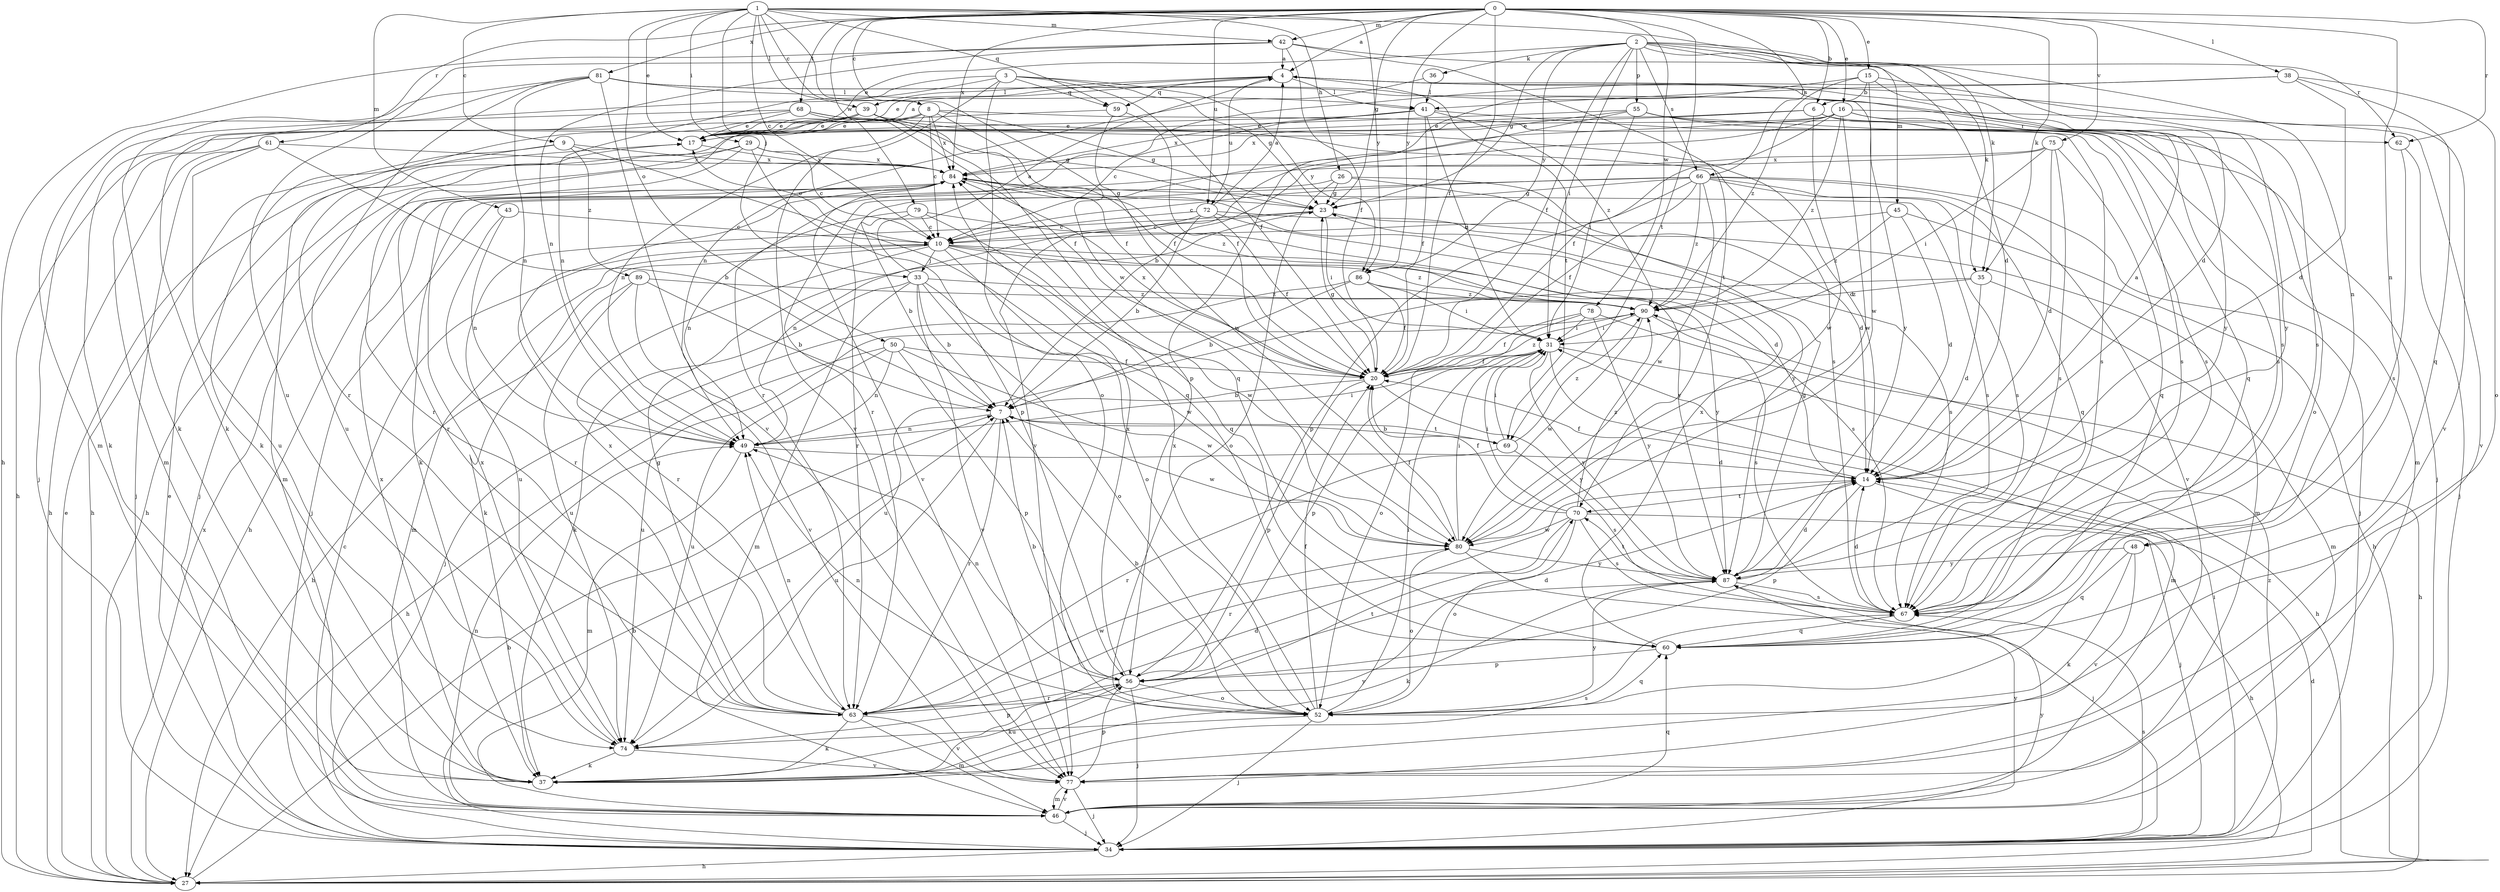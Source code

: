 strict digraph  {
0;
1;
2;
3;
4;
6;
7;
8;
9;
10;
14;
15;
16;
17;
20;
23;
26;
27;
29;
31;
33;
34;
35;
36;
37;
38;
39;
41;
42;
43;
45;
46;
48;
49;
50;
52;
55;
56;
59;
60;
61;
62;
63;
66;
67;
68;
69;
70;
72;
74;
75;
77;
78;
79;
80;
81;
84;
86;
87;
89;
90;
0 -> 4  [label=a];
0 -> 6  [label=b];
0 -> 8  [label=c];
0 -> 15  [label=e];
0 -> 16  [label=e];
0 -> 20  [label=f];
0 -> 23  [label=g];
0 -> 35  [label=k];
0 -> 38  [label=l];
0 -> 42  [label=m];
0 -> 48  [label=n];
0 -> 61  [label=r];
0 -> 62  [label=r];
0 -> 66  [label=s];
0 -> 68  [label=t];
0 -> 69  [label=t];
0 -> 72  [label=u];
0 -> 75  [label=v];
0 -> 78  [label=w];
0 -> 79  [label=w];
0 -> 81  [label=x];
0 -> 84  [label=x];
0 -> 86  [label=y];
1 -> 8  [label=c];
1 -> 9  [label=c];
1 -> 10  [label=c];
1 -> 17  [label=e];
1 -> 26  [label=h];
1 -> 29  [label=i];
1 -> 33  [label=j];
1 -> 35  [label=k];
1 -> 39  [label=l];
1 -> 42  [label=m];
1 -> 43  [label=m];
1 -> 50  [label=o];
1 -> 59  [label=q];
1 -> 80  [label=w];
1 -> 86  [label=y];
2 -> 14  [label=d];
2 -> 17  [label=e];
2 -> 20  [label=f];
2 -> 23  [label=g];
2 -> 31  [label=i];
2 -> 35  [label=k];
2 -> 36  [label=k];
2 -> 45  [label=m];
2 -> 48  [label=n];
2 -> 55  [label=p];
2 -> 62  [label=r];
2 -> 66  [label=s];
2 -> 86  [label=y];
3 -> 20  [label=f];
3 -> 23  [label=g];
3 -> 37  [label=k];
3 -> 49  [label=n];
3 -> 52  [label=o];
3 -> 59  [label=q];
3 -> 77  [label=v];
3 -> 86  [label=y];
4 -> 17  [label=e];
4 -> 39  [label=l];
4 -> 41  [label=l];
4 -> 59  [label=q];
4 -> 69  [label=t];
4 -> 72  [label=u];
4 -> 77  [label=v];
4 -> 87  [label=y];
6 -> 17  [label=e];
6 -> 60  [label=q];
6 -> 62  [label=r];
6 -> 74  [label=u];
6 -> 80  [label=w];
7 -> 49  [label=n];
7 -> 63  [label=r];
7 -> 69  [label=t];
7 -> 74  [label=u];
7 -> 80  [label=w];
8 -> 10  [label=c];
8 -> 17  [label=e];
8 -> 20  [label=f];
8 -> 23  [label=g];
8 -> 46  [label=m];
8 -> 49  [label=n];
8 -> 63  [label=r];
8 -> 67  [label=s];
8 -> 84  [label=x];
9 -> 27  [label=h];
9 -> 46  [label=m];
9 -> 60  [label=q];
9 -> 84  [label=x];
9 -> 89  [label=z];
10 -> 17  [label=e];
10 -> 33  [label=j];
10 -> 37  [label=k];
10 -> 46  [label=m];
10 -> 52  [label=o];
10 -> 63  [label=r];
10 -> 67  [label=s];
10 -> 80  [label=w];
10 -> 87  [label=y];
10 -> 90  [label=z];
14 -> 4  [label=a];
14 -> 20  [label=f];
14 -> 34  [label=j];
14 -> 56  [label=p];
14 -> 70  [label=t];
15 -> 6  [label=b];
15 -> 56  [label=p];
15 -> 67  [label=s];
15 -> 80  [label=w];
15 -> 87  [label=y];
15 -> 90  [label=z];
16 -> 7  [label=b];
16 -> 17  [label=e];
16 -> 20  [label=f];
16 -> 52  [label=o];
16 -> 63  [label=r];
16 -> 67  [label=s];
16 -> 77  [label=v];
16 -> 80  [label=w];
16 -> 90  [label=z];
17 -> 4  [label=a];
17 -> 84  [label=x];
20 -> 7  [label=b];
20 -> 23  [label=g];
20 -> 56  [label=p];
20 -> 84  [label=x];
20 -> 87  [label=y];
20 -> 90  [label=z];
23 -> 10  [label=c];
23 -> 31  [label=i];
23 -> 67  [label=s];
23 -> 74  [label=u];
26 -> 14  [label=d];
26 -> 23  [label=g];
26 -> 34  [label=j];
26 -> 52  [label=o];
26 -> 87  [label=y];
27 -> 7  [label=b];
27 -> 14  [label=d];
27 -> 17  [label=e];
27 -> 84  [label=x];
29 -> 10  [label=c];
29 -> 27  [label=h];
29 -> 34  [label=j];
29 -> 56  [label=p];
29 -> 63  [label=r];
29 -> 84  [label=x];
31 -> 20  [label=f];
31 -> 27  [label=h];
31 -> 46  [label=m];
31 -> 56  [label=p];
31 -> 87  [label=y];
33 -> 4  [label=a];
33 -> 7  [label=b];
33 -> 37  [label=k];
33 -> 46  [label=m];
33 -> 52  [label=o];
33 -> 77  [label=v];
33 -> 80  [label=w];
33 -> 90  [label=z];
34 -> 7  [label=b];
34 -> 10  [label=c];
34 -> 17  [label=e];
34 -> 27  [label=h];
34 -> 31  [label=i];
34 -> 67  [label=s];
34 -> 87  [label=y];
34 -> 90  [label=z];
35 -> 14  [label=d];
35 -> 46  [label=m];
35 -> 74  [label=u];
35 -> 90  [label=z];
36 -> 41  [label=l];
36 -> 49  [label=n];
37 -> 14  [label=d];
37 -> 67  [label=s];
37 -> 84  [label=x];
37 -> 87  [label=y];
38 -> 14  [label=d];
38 -> 41  [label=l];
38 -> 52  [label=o];
38 -> 60  [label=q];
38 -> 63  [label=r];
39 -> 14  [label=d];
39 -> 17  [label=e];
39 -> 20  [label=f];
39 -> 27  [label=h];
39 -> 37  [label=k];
39 -> 60  [label=q];
41 -> 10  [label=c];
41 -> 17  [label=e];
41 -> 20  [label=f];
41 -> 31  [label=i];
41 -> 67  [label=s];
41 -> 84  [label=x];
41 -> 90  [label=z];
42 -> 4  [label=a];
42 -> 14  [label=d];
42 -> 20  [label=f];
42 -> 27  [label=h];
42 -> 49  [label=n];
42 -> 70  [label=t];
42 -> 74  [label=u];
43 -> 10  [label=c];
43 -> 49  [label=n];
43 -> 63  [label=r];
45 -> 10  [label=c];
45 -> 14  [label=d];
45 -> 27  [label=h];
45 -> 90  [label=z];
46 -> 34  [label=j];
46 -> 49  [label=n];
46 -> 60  [label=q];
46 -> 77  [label=v];
46 -> 87  [label=y];
48 -> 37  [label=k];
48 -> 60  [label=q];
48 -> 77  [label=v];
48 -> 87  [label=y];
49 -> 14  [label=d];
49 -> 31  [label=i];
49 -> 46  [label=m];
50 -> 20  [label=f];
50 -> 27  [label=h];
50 -> 49  [label=n];
50 -> 56  [label=p];
50 -> 74  [label=u];
50 -> 80  [label=w];
52 -> 7  [label=b];
52 -> 20  [label=f];
52 -> 31  [label=i];
52 -> 34  [label=j];
52 -> 49  [label=n];
52 -> 60  [label=q];
52 -> 74  [label=u];
52 -> 84  [label=x];
52 -> 87  [label=y];
55 -> 17  [label=e];
55 -> 31  [label=i];
55 -> 34  [label=j];
55 -> 46  [label=m];
55 -> 67  [label=s];
55 -> 77  [label=v];
55 -> 84  [label=x];
56 -> 7  [label=b];
56 -> 14  [label=d];
56 -> 34  [label=j];
56 -> 37  [label=k];
56 -> 49  [label=n];
56 -> 52  [label=o];
56 -> 63  [label=r];
56 -> 84  [label=x];
59 -> 17  [label=e];
59 -> 20  [label=f];
59 -> 80  [label=w];
60 -> 56  [label=p];
60 -> 84  [label=x];
61 -> 7  [label=b];
61 -> 27  [label=h];
61 -> 34  [label=j];
61 -> 74  [label=u];
61 -> 84  [label=x];
62 -> 34  [label=j];
62 -> 67  [label=s];
63 -> 23  [label=g];
63 -> 37  [label=k];
63 -> 46  [label=m];
63 -> 49  [label=n];
63 -> 70  [label=t];
63 -> 77  [label=v];
63 -> 80  [label=w];
63 -> 84  [label=x];
66 -> 10  [label=c];
66 -> 20  [label=f];
66 -> 23  [label=g];
66 -> 34  [label=j];
66 -> 56  [label=p];
66 -> 60  [label=q];
66 -> 63  [label=r];
66 -> 67  [label=s];
66 -> 77  [label=v];
66 -> 80  [label=w];
66 -> 90  [label=z];
67 -> 14  [label=d];
67 -> 60  [label=q];
68 -> 17  [label=e];
68 -> 20  [label=f];
68 -> 23  [label=g];
68 -> 34  [label=j];
68 -> 37  [label=k];
68 -> 67  [label=s];
69 -> 7  [label=b];
69 -> 31  [label=i];
69 -> 63  [label=r];
69 -> 67  [label=s];
69 -> 90  [label=z];
70 -> 20  [label=f];
70 -> 27  [label=h];
70 -> 31  [label=i];
70 -> 52  [label=o];
70 -> 63  [label=r];
70 -> 67  [label=s];
70 -> 80  [label=w];
70 -> 90  [label=z];
72 -> 4  [label=a];
72 -> 7  [label=b];
72 -> 10  [label=c];
72 -> 14  [label=d];
72 -> 20  [label=f];
72 -> 46  [label=m];
72 -> 49  [label=n];
74 -> 37  [label=k];
74 -> 56  [label=p];
74 -> 77  [label=v];
74 -> 84  [label=x];
75 -> 14  [label=d];
75 -> 31  [label=i];
75 -> 37  [label=k];
75 -> 60  [label=q];
75 -> 67  [label=s];
75 -> 84  [label=x];
77 -> 34  [label=j];
77 -> 46  [label=m];
77 -> 56  [label=p];
78 -> 20  [label=f];
78 -> 27  [label=h];
78 -> 31  [label=i];
78 -> 52  [label=o];
78 -> 87  [label=y];
79 -> 7  [label=b];
79 -> 10  [label=c];
79 -> 49  [label=n];
79 -> 60  [label=q];
79 -> 87  [label=y];
80 -> 20  [label=f];
80 -> 31  [label=i];
80 -> 34  [label=j];
80 -> 52  [label=o];
80 -> 87  [label=y];
81 -> 37  [label=k];
81 -> 41  [label=l];
81 -> 46  [label=m];
81 -> 49  [label=n];
81 -> 63  [label=r];
81 -> 67  [label=s];
81 -> 77  [label=v];
81 -> 87  [label=y];
84 -> 23  [label=g];
84 -> 27  [label=h];
84 -> 67  [label=s];
84 -> 77  [label=v];
84 -> 90  [label=z];
86 -> 7  [label=b];
86 -> 20  [label=f];
86 -> 31  [label=i];
86 -> 34  [label=j];
86 -> 90  [label=z];
87 -> 14  [label=d];
87 -> 23  [label=g];
87 -> 37  [label=k];
87 -> 67  [label=s];
87 -> 70  [label=t];
89 -> 7  [label=b];
89 -> 27  [label=h];
89 -> 74  [label=u];
89 -> 77  [label=v];
89 -> 90  [label=z];
90 -> 31  [label=i];
90 -> 67  [label=s];
90 -> 74  [label=u];
90 -> 80  [label=w];
}
